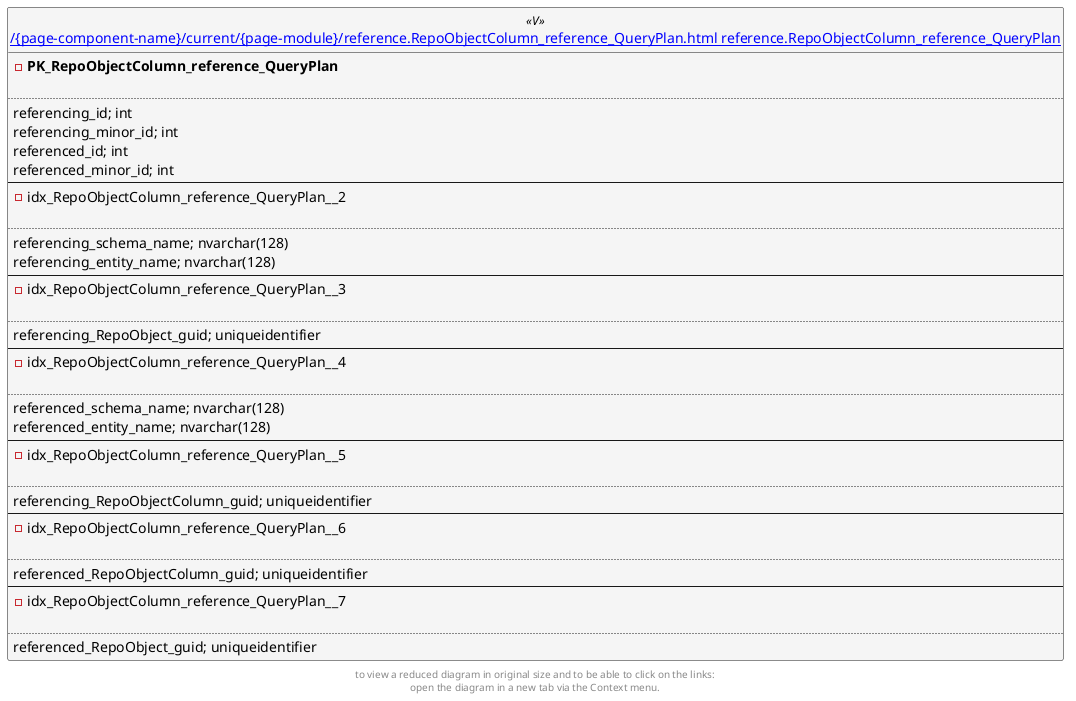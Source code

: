 @startuml
left to right direction
'top to bottom direction
hide circle
'avoide "." issues:
set namespaceSeparator none


skinparam class {
  BackgroundColor White
  BackgroundColor<<FN>> Yellow
  BackgroundColor<<FS>> Yellow
  BackgroundColor<<FT>> LightGray
  BackgroundColor<<IF>> Yellow
  BackgroundColor<<IS>> Yellow
  BackgroundColor<<P>> Aqua
  BackgroundColor<<PC>> Aqua
  BackgroundColor<<SN>> Yellow
  BackgroundColor<<SO>> SlateBlue
  BackgroundColor<<TF>> LightGray
  BackgroundColor<<TR>> Tomato
  BackgroundColor<<U>> White
  BackgroundColor<<V>> WhiteSmoke
  BackgroundColor<<X>> Aqua
}


entity "[[{site-url}/{page-component-name}/current/{page-module}/reference.RepoObjectColumn_reference_QueryPlan.html reference.RepoObjectColumn_reference_QueryPlan]]" as reference.RepoObjectColumn_reference_QueryPlan << V >> {
- **PK_RepoObjectColumn_reference_QueryPlan**

..
referencing_id; int
referencing_minor_id; int
referenced_id; int
referenced_minor_id; int
--
- idx_RepoObjectColumn_reference_QueryPlan__2

..
referencing_schema_name; nvarchar(128)
referencing_entity_name; nvarchar(128)
--
- idx_RepoObjectColumn_reference_QueryPlan__3

..
referencing_RepoObject_guid; uniqueidentifier
--
- idx_RepoObjectColumn_reference_QueryPlan__4

..
referenced_schema_name; nvarchar(128)
referenced_entity_name; nvarchar(128)
--
- idx_RepoObjectColumn_reference_QueryPlan__5

..
referencing_RepoObjectColumn_guid; uniqueidentifier
--
- idx_RepoObjectColumn_reference_QueryPlan__6

..
referenced_RepoObjectColumn_guid; uniqueidentifier
--
- idx_RepoObjectColumn_reference_QueryPlan__7

..
referenced_RepoObject_guid; uniqueidentifier
}


footer
to view a reduced diagram in original size and to be able to click on the links:
open the diagram in a new tab via the Context menu.
end footer

@enduml

